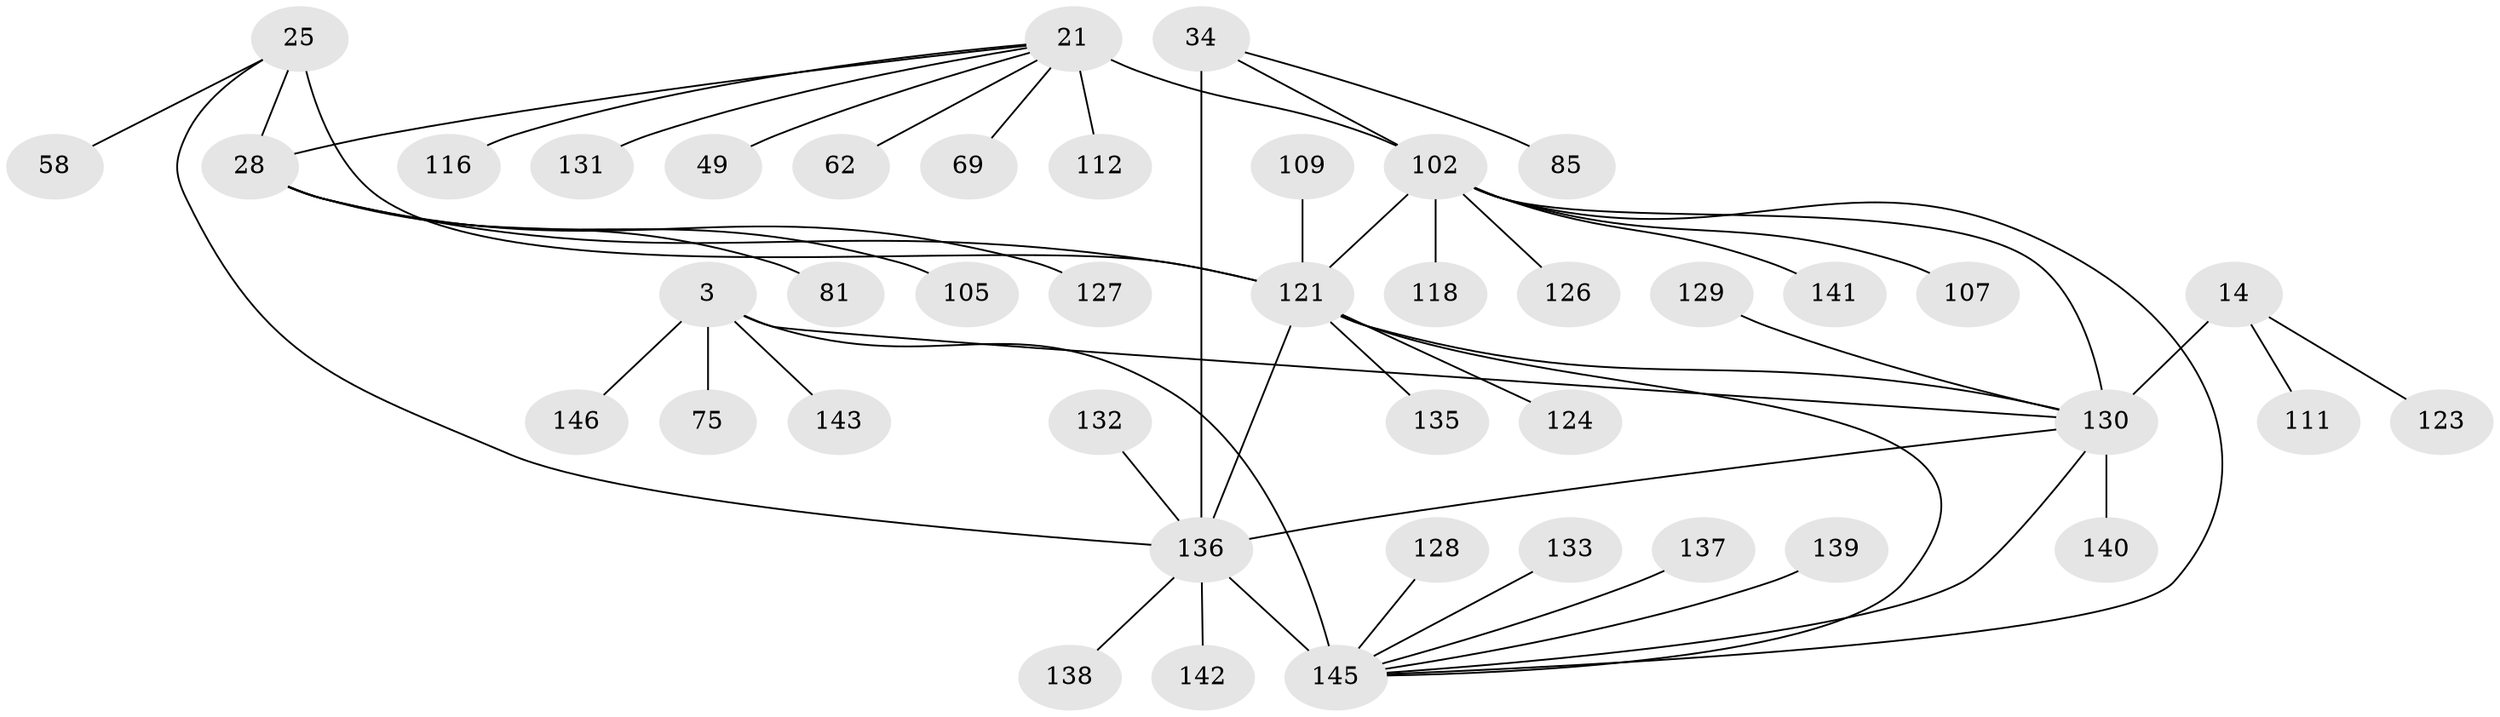 // original degree distribution, {7: 0.0410958904109589, 10: 0.06164383561643835, 9: 0.03424657534246575, 12: 0.02054794520547945, 16: 0.00684931506849315, 8: 0.0547945205479452, 11: 0.0136986301369863, 6: 0.00684931506849315, 1: 0.589041095890411, 2: 0.136986301369863, 3: 0.03424657534246575}
// Generated by graph-tools (version 1.1) at 2025/58/03/04/25 21:58:54]
// undirected, 43 vertices, 52 edges
graph export_dot {
graph [start="1"]
  node [color=gray90,style=filled];
  3 [super="+1"];
  14 [super="+12"];
  21 [super="+18+16"];
  25 [super="+22"];
  28 [super="+24"];
  34 [super="+30"];
  49;
  58;
  62;
  69;
  75;
  81;
  85;
  102 [super="+98"];
  105;
  107;
  109;
  111;
  112;
  116;
  118 [super="+52"];
  121 [super="+65+78+94"];
  123;
  124;
  126 [super="+125"];
  127 [super="+53"];
  128;
  129;
  130 [super="+10+38+39+89+43+51+66+68+79+84+86+100+13+44+87+91+97+115+120"];
  131;
  132 [super="+41+92"];
  133;
  135;
  136 [super="+101+35+46+99+104+113+134+114+122"];
  137 [super="+106"];
  138;
  139;
  140 [super="+108"];
  141;
  142 [super="+73"];
  143;
  145 [super="+7+36+60+71+72+76+93+103+117+119"];
  146 [super="+144"];
  3 -- 75;
  3 -- 143;
  3 -- 146;
  3 -- 130;
  3 -- 145 [weight=10];
  14 -- 123;
  14 -- 111;
  14 -- 130 [weight=10];
  21 -- 69;
  21 -- 131;
  21 -- 116;
  21 -- 28;
  21 -- 102 [weight=12];
  21 -- 112;
  21 -- 49;
  21 -- 62;
  25 -- 28 [weight=4];
  25 -- 58;
  25 -- 121 [weight=6];
  25 -- 136;
  28 -- 105;
  28 -- 81;
  28 -- 127;
  28 -- 121 [weight=6];
  34 -- 85;
  34 -- 102;
  34 -- 136 [weight=10];
  102 -- 130;
  102 -- 107;
  102 -- 141;
  102 -- 145;
  102 -- 118;
  102 -- 126;
  102 -- 121;
  109 -- 121;
  121 -- 130;
  121 -- 135;
  121 -- 124;
  121 -- 145 [weight=2];
  121 -- 136;
  128 -- 145;
  129 -- 130;
  130 -- 140;
  130 -- 145 [weight=2];
  130 -- 136;
  132 -- 136;
  133 -- 145;
  136 -- 138;
  136 -- 142;
  136 -- 145;
  137 -- 145;
  139 -- 145;
}
